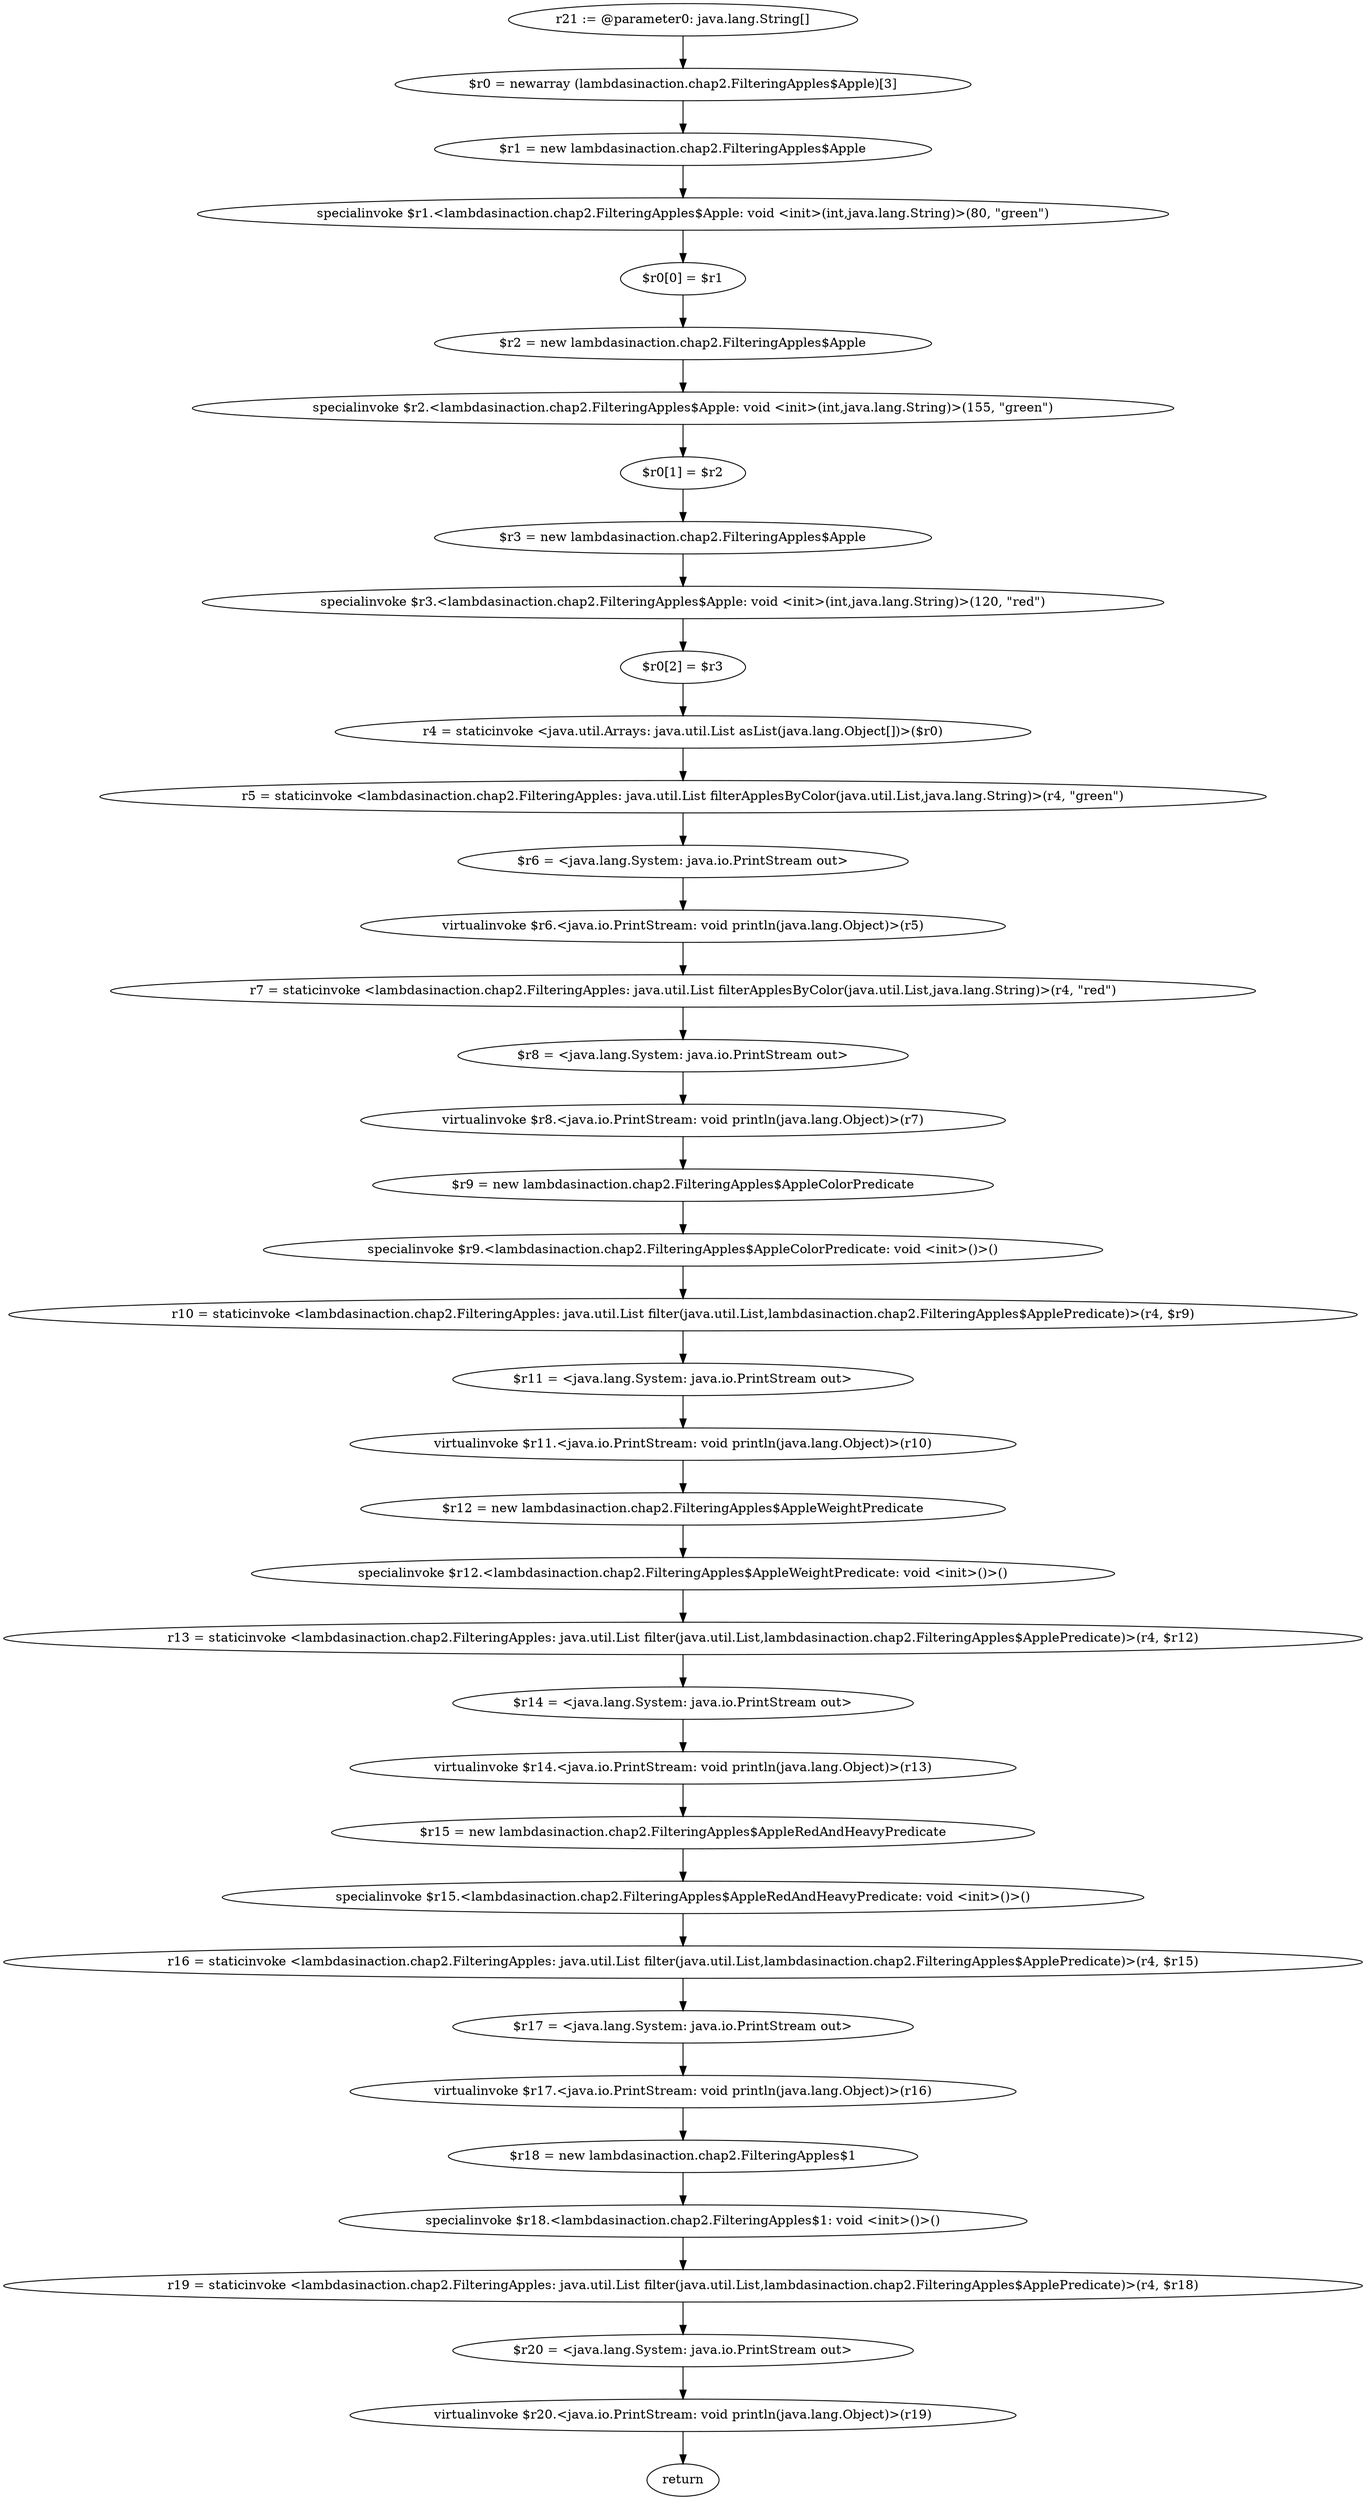 digraph "unitGraph" {
    "r21 := @parameter0: java.lang.String[]"
    "$r0 = newarray (lambdasinaction.chap2.FilteringApples$Apple)[3]"
    "$r1 = new lambdasinaction.chap2.FilteringApples$Apple"
    "specialinvoke $r1.<lambdasinaction.chap2.FilteringApples$Apple: void <init>(int,java.lang.String)>(80, \"green\")"
    "$r0[0] = $r1"
    "$r2 = new lambdasinaction.chap2.FilteringApples$Apple"
    "specialinvoke $r2.<lambdasinaction.chap2.FilteringApples$Apple: void <init>(int,java.lang.String)>(155, \"green\")"
    "$r0[1] = $r2"
    "$r3 = new lambdasinaction.chap2.FilteringApples$Apple"
    "specialinvoke $r3.<lambdasinaction.chap2.FilteringApples$Apple: void <init>(int,java.lang.String)>(120, \"red\")"
    "$r0[2] = $r3"
    "r4 = staticinvoke <java.util.Arrays: java.util.List asList(java.lang.Object[])>($r0)"
    "r5 = staticinvoke <lambdasinaction.chap2.FilteringApples: java.util.List filterApplesByColor(java.util.List,java.lang.String)>(r4, \"green\")"
    "$r6 = <java.lang.System: java.io.PrintStream out>"
    "virtualinvoke $r6.<java.io.PrintStream: void println(java.lang.Object)>(r5)"
    "r7 = staticinvoke <lambdasinaction.chap2.FilteringApples: java.util.List filterApplesByColor(java.util.List,java.lang.String)>(r4, \"red\")"
    "$r8 = <java.lang.System: java.io.PrintStream out>"
    "virtualinvoke $r8.<java.io.PrintStream: void println(java.lang.Object)>(r7)"
    "$r9 = new lambdasinaction.chap2.FilteringApples$AppleColorPredicate"
    "specialinvoke $r9.<lambdasinaction.chap2.FilteringApples$AppleColorPredicate: void <init>()>()"
    "r10 = staticinvoke <lambdasinaction.chap2.FilteringApples: java.util.List filter(java.util.List,lambdasinaction.chap2.FilteringApples$ApplePredicate)>(r4, $r9)"
    "$r11 = <java.lang.System: java.io.PrintStream out>"
    "virtualinvoke $r11.<java.io.PrintStream: void println(java.lang.Object)>(r10)"
    "$r12 = new lambdasinaction.chap2.FilteringApples$AppleWeightPredicate"
    "specialinvoke $r12.<lambdasinaction.chap2.FilteringApples$AppleWeightPredicate: void <init>()>()"
    "r13 = staticinvoke <lambdasinaction.chap2.FilteringApples: java.util.List filter(java.util.List,lambdasinaction.chap2.FilteringApples$ApplePredicate)>(r4, $r12)"
    "$r14 = <java.lang.System: java.io.PrintStream out>"
    "virtualinvoke $r14.<java.io.PrintStream: void println(java.lang.Object)>(r13)"
    "$r15 = new lambdasinaction.chap2.FilteringApples$AppleRedAndHeavyPredicate"
    "specialinvoke $r15.<lambdasinaction.chap2.FilteringApples$AppleRedAndHeavyPredicate: void <init>()>()"
    "r16 = staticinvoke <lambdasinaction.chap2.FilteringApples: java.util.List filter(java.util.List,lambdasinaction.chap2.FilteringApples$ApplePredicate)>(r4, $r15)"
    "$r17 = <java.lang.System: java.io.PrintStream out>"
    "virtualinvoke $r17.<java.io.PrintStream: void println(java.lang.Object)>(r16)"
    "$r18 = new lambdasinaction.chap2.FilteringApples$1"
    "specialinvoke $r18.<lambdasinaction.chap2.FilteringApples$1: void <init>()>()"
    "r19 = staticinvoke <lambdasinaction.chap2.FilteringApples: java.util.List filter(java.util.List,lambdasinaction.chap2.FilteringApples$ApplePredicate)>(r4, $r18)"
    "$r20 = <java.lang.System: java.io.PrintStream out>"
    "virtualinvoke $r20.<java.io.PrintStream: void println(java.lang.Object)>(r19)"
    "return"
    "r21 := @parameter0: java.lang.String[]"->"$r0 = newarray (lambdasinaction.chap2.FilteringApples$Apple)[3]";
    "$r0 = newarray (lambdasinaction.chap2.FilteringApples$Apple)[3]"->"$r1 = new lambdasinaction.chap2.FilteringApples$Apple";
    "$r1 = new lambdasinaction.chap2.FilteringApples$Apple"->"specialinvoke $r1.<lambdasinaction.chap2.FilteringApples$Apple: void <init>(int,java.lang.String)>(80, \"green\")";
    "specialinvoke $r1.<lambdasinaction.chap2.FilteringApples$Apple: void <init>(int,java.lang.String)>(80, \"green\")"->"$r0[0] = $r1";
    "$r0[0] = $r1"->"$r2 = new lambdasinaction.chap2.FilteringApples$Apple";
    "$r2 = new lambdasinaction.chap2.FilteringApples$Apple"->"specialinvoke $r2.<lambdasinaction.chap2.FilteringApples$Apple: void <init>(int,java.lang.String)>(155, \"green\")";
    "specialinvoke $r2.<lambdasinaction.chap2.FilteringApples$Apple: void <init>(int,java.lang.String)>(155, \"green\")"->"$r0[1] = $r2";
    "$r0[1] = $r2"->"$r3 = new lambdasinaction.chap2.FilteringApples$Apple";
    "$r3 = new lambdasinaction.chap2.FilteringApples$Apple"->"specialinvoke $r3.<lambdasinaction.chap2.FilteringApples$Apple: void <init>(int,java.lang.String)>(120, \"red\")";
    "specialinvoke $r3.<lambdasinaction.chap2.FilteringApples$Apple: void <init>(int,java.lang.String)>(120, \"red\")"->"$r0[2] = $r3";
    "$r0[2] = $r3"->"r4 = staticinvoke <java.util.Arrays: java.util.List asList(java.lang.Object[])>($r0)";
    "r4 = staticinvoke <java.util.Arrays: java.util.List asList(java.lang.Object[])>($r0)"->"r5 = staticinvoke <lambdasinaction.chap2.FilteringApples: java.util.List filterApplesByColor(java.util.List,java.lang.String)>(r4, \"green\")";
    "r5 = staticinvoke <lambdasinaction.chap2.FilteringApples: java.util.List filterApplesByColor(java.util.List,java.lang.String)>(r4, \"green\")"->"$r6 = <java.lang.System: java.io.PrintStream out>";
    "$r6 = <java.lang.System: java.io.PrintStream out>"->"virtualinvoke $r6.<java.io.PrintStream: void println(java.lang.Object)>(r5)";
    "virtualinvoke $r6.<java.io.PrintStream: void println(java.lang.Object)>(r5)"->"r7 = staticinvoke <lambdasinaction.chap2.FilteringApples: java.util.List filterApplesByColor(java.util.List,java.lang.String)>(r4, \"red\")";
    "r7 = staticinvoke <lambdasinaction.chap2.FilteringApples: java.util.List filterApplesByColor(java.util.List,java.lang.String)>(r4, \"red\")"->"$r8 = <java.lang.System: java.io.PrintStream out>";
    "$r8 = <java.lang.System: java.io.PrintStream out>"->"virtualinvoke $r8.<java.io.PrintStream: void println(java.lang.Object)>(r7)";
    "virtualinvoke $r8.<java.io.PrintStream: void println(java.lang.Object)>(r7)"->"$r9 = new lambdasinaction.chap2.FilteringApples$AppleColorPredicate";
    "$r9 = new lambdasinaction.chap2.FilteringApples$AppleColorPredicate"->"specialinvoke $r9.<lambdasinaction.chap2.FilteringApples$AppleColorPredicate: void <init>()>()";
    "specialinvoke $r9.<lambdasinaction.chap2.FilteringApples$AppleColorPredicate: void <init>()>()"->"r10 = staticinvoke <lambdasinaction.chap2.FilteringApples: java.util.List filter(java.util.List,lambdasinaction.chap2.FilteringApples$ApplePredicate)>(r4, $r9)";
    "r10 = staticinvoke <lambdasinaction.chap2.FilteringApples: java.util.List filter(java.util.List,lambdasinaction.chap2.FilteringApples$ApplePredicate)>(r4, $r9)"->"$r11 = <java.lang.System: java.io.PrintStream out>";
    "$r11 = <java.lang.System: java.io.PrintStream out>"->"virtualinvoke $r11.<java.io.PrintStream: void println(java.lang.Object)>(r10)";
    "virtualinvoke $r11.<java.io.PrintStream: void println(java.lang.Object)>(r10)"->"$r12 = new lambdasinaction.chap2.FilteringApples$AppleWeightPredicate";
    "$r12 = new lambdasinaction.chap2.FilteringApples$AppleWeightPredicate"->"specialinvoke $r12.<lambdasinaction.chap2.FilteringApples$AppleWeightPredicate: void <init>()>()";
    "specialinvoke $r12.<lambdasinaction.chap2.FilteringApples$AppleWeightPredicate: void <init>()>()"->"r13 = staticinvoke <lambdasinaction.chap2.FilteringApples: java.util.List filter(java.util.List,lambdasinaction.chap2.FilteringApples$ApplePredicate)>(r4, $r12)";
    "r13 = staticinvoke <lambdasinaction.chap2.FilteringApples: java.util.List filter(java.util.List,lambdasinaction.chap2.FilteringApples$ApplePredicate)>(r4, $r12)"->"$r14 = <java.lang.System: java.io.PrintStream out>";
    "$r14 = <java.lang.System: java.io.PrintStream out>"->"virtualinvoke $r14.<java.io.PrintStream: void println(java.lang.Object)>(r13)";
    "virtualinvoke $r14.<java.io.PrintStream: void println(java.lang.Object)>(r13)"->"$r15 = new lambdasinaction.chap2.FilteringApples$AppleRedAndHeavyPredicate";
    "$r15 = new lambdasinaction.chap2.FilteringApples$AppleRedAndHeavyPredicate"->"specialinvoke $r15.<lambdasinaction.chap2.FilteringApples$AppleRedAndHeavyPredicate: void <init>()>()";
    "specialinvoke $r15.<lambdasinaction.chap2.FilteringApples$AppleRedAndHeavyPredicate: void <init>()>()"->"r16 = staticinvoke <lambdasinaction.chap2.FilteringApples: java.util.List filter(java.util.List,lambdasinaction.chap2.FilteringApples$ApplePredicate)>(r4, $r15)";
    "r16 = staticinvoke <lambdasinaction.chap2.FilteringApples: java.util.List filter(java.util.List,lambdasinaction.chap2.FilteringApples$ApplePredicate)>(r4, $r15)"->"$r17 = <java.lang.System: java.io.PrintStream out>";
    "$r17 = <java.lang.System: java.io.PrintStream out>"->"virtualinvoke $r17.<java.io.PrintStream: void println(java.lang.Object)>(r16)";
    "virtualinvoke $r17.<java.io.PrintStream: void println(java.lang.Object)>(r16)"->"$r18 = new lambdasinaction.chap2.FilteringApples$1";
    "$r18 = new lambdasinaction.chap2.FilteringApples$1"->"specialinvoke $r18.<lambdasinaction.chap2.FilteringApples$1: void <init>()>()";
    "specialinvoke $r18.<lambdasinaction.chap2.FilteringApples$1: void <init>()>()"->"r19 = staticinvoke <lambdasinaction.chap2.FilteringApples: java.util.List filter(java.util.List,lambdasinaction.chap2.FilteringApples$ApplePredicate)>(r4, $r18)";
    "r19 = staticinvoke <lambdasinaction.chap2.FilteringApples: java.util.List filter(java.util.List,lambdasinaction.chap2.FilteringApples$ApplePredicate)>(r4, $r18)"->"$r20 = <java.lang.System: java.io.PrintStream out>";
    "$r20 = <java.lang.System: java.io.PrintStream out>"->"virtualinvoke $r20.<java.io.PrintStream: void println(java.lang.Object)>(r19)";
    "virtualinvoke $r20.<java.io.PrintStream: void println(java.lang.Object)>(r19)"->"return";
}
